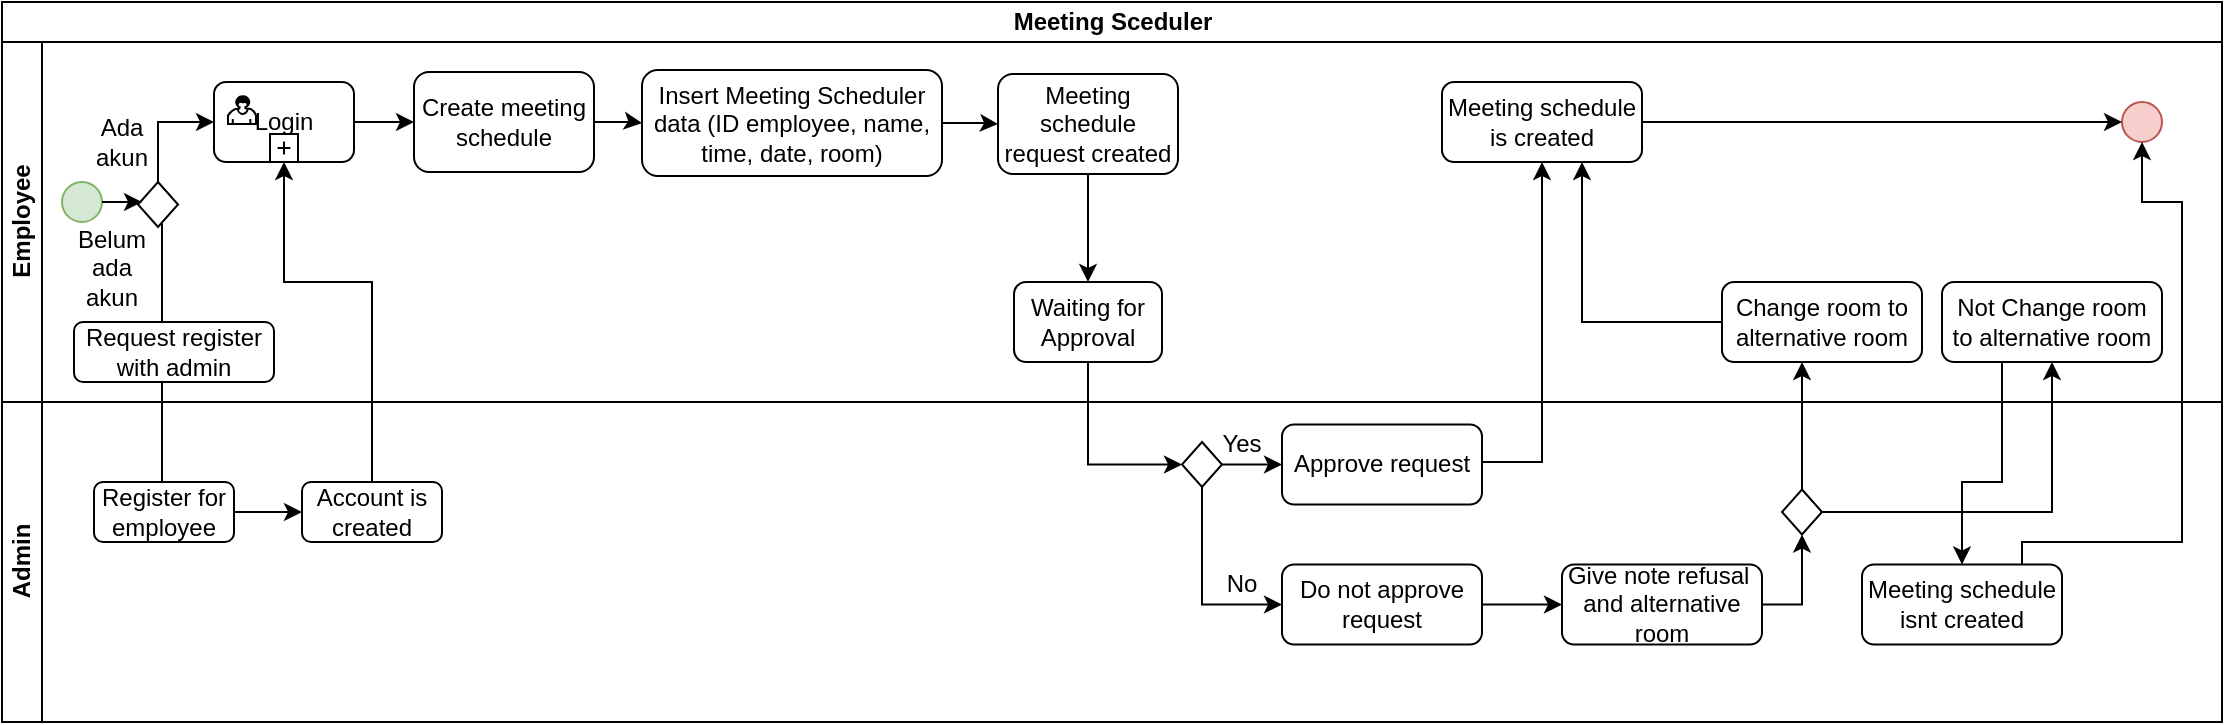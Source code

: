 <mxfile version="13.6.4" type="device" pages="3"><diagram id="W-rYszMQsOLlq9vLPqrt" name="BPMN"><mxGraphModel dx="868" dy="401" grid="1" gridSize="10" guides="1" tooltips="1" connect="1" arrows="1" fold="1" page="1" pageScale="1" pageWidth="827" pageHeight="1169" math="0" shadow="0"><root><mxCell id="0"/><mxCell id="1" parent="0"/><mxCell id="4mgmUJAiZPqi1ICuqQSf-1" value="Meeting Sceduler" style="swimlane;html=1;childLayout=stackLayout;resizeParent=1;resizeParentMax=0;horizontal=1;startSize=20;horizontalStack=0;" parent="1" vertex="1"><mxGeometry x="140" y="40" width="1110" height="360" as="geometry"/></mxCell><mxCell id="4mgmUJAiZPqi1ICuqQSf-2" value="Employee" style="swimlane;html=1;startSize=20;horizontal=0;" parent="4mgmUJAiZPqi1ICuqQSf-1" vertex="1"><mxGeometry y="20" width="1110" height="180" as="geometry"/></mxCell><mxCell id="4mgmUJAiZPqi1ICuqQSf-17" style="edgeStyle=orthogonalEdgeStyle;rounded=0;orthogonalLoop=1;jettySize=auto;html=1;entryX=0;entryY=0.5;entryDx=0;entryDy=0;" parent="4mgmUJAiZPqi1ICuqQSf-2" source="4mgmUJAiZPqi1ICuqQSf-5" target="4mgmUJAiZPqi1ICuqQSf-16" edge="1"><mxGeometry relative="1" as="geometry"/></mxCell><mxCell id="4mgmUJAiZPqi1ICuqQSf-22" style="edgeStyle=orthogonalEdgeStyle;rounded=0;orthogonalLoop=1;jettySize=auto;html=1;entryX=0;entryY=0.5;entryDx=0;entryDy=0;" parent="4mgmUJAiZPqi1ICuqQSf-2" source="4mgmUJAiZPqi1ICuqQSf-16" target="4mgmUJAiZPqi1ICuqQSf-18" edge="1"><mxGeometry relative="1" as="geometry"/></mxCell><mxCell id="kI_J3Pj33mL3JF9us70l-52" value="" style="ellipse;whiteSpace=wrap;html=1;aspect=fixed;fillColor=#f8cecc;strokeColor=#b85450;" parent="4mgmUJAiZPqi1ICuqQSf-2" vertex="1"><mxGeometry x="1060" y="30" width="20" height="20" as="geometry"/></mxCell><mxCell id="kI_J3Pj33mL3JF9us70l-48" value="Meeting schedule is created" style="whiteSpace=wrap;html=1;rounded=1;" parent="4mgmUJAiZPqi1ICuqQSf-2" vertex="1"><mxGeometry x="720" y="20" width="100" height="40" as="geometry"/></mxCell><mxCell id="4mgmUJAiZPqi1ICuqQSf-21" value="Meeting schedule request created" style="shape=ext;rounded=1;html=1;whiteSpace=wrap;" parent="4mgmUJAiZPqi1ICuqQSf-2" vertex="1"><mxGeometry x="498" y="16" width="90" height="50" as="geometry"/></mxCell><mxCell id="If-XY7ZNbl-o4_EFDDJk-3" style="edgeStyle=orthogonalEdgeStyle;rounded=0;orthogonalLoop=1;jettySize=auto;html=1;entryX=0;entryY=0.5;entryDx=0;entryDy=0;" parent="4mgmUJAiZPqi1ICuqQSf-2" source="4mgmUJAiZPqi1ICuqQSf-18" target="4mgmUJAiZPqi1ICuqQSf-21" edge="1"><mxGeometry relative="1" as="geometry"/></mxCell><mxCell id="4mgmUJAiZPqi1ICuqQSf-18" value="Insert Meeting Scheduler data (ID employee, name, time, date, room)" style="shape=ext;rounded=1;html=1;whiteSpace=wrap;" parent="4mgmUJAiZPqi1ICuqQSf-2" vertex="1"><mxGeometry x="320" y="14" width="150" height="53" as="geometry"/></mxCell><mxCell id="4mgmUJAiZPqi1ICuqQSf-16" value="Create meeting schedule" style="shape=ext;rounded=1;html=1;whiteSpace=wrap;" parent="4mgmUJAiZPqi1ICuqQSf-2" vertex="1"><mxGeometry x="206" y="15" width="90" height="50" as="geometry"/></mxCell><mxCell id="4mgmUJAiZPqi1ICuqQSf-5" value="Login" style="html=1;whiteSpace=wrap;rounded=1;dropTarget=0;" parent="4mgmUJAiZPqi1ICuqQSf-2" vertex="1"><mxGeometry x="106" y="20" width="70" height="40" as="geometry"/></mxCell><mxCell id="4mgmUJAiZPqi1ICuqQSf-6" value="" style="html=1;shape=mxgraph.bpmn.user_task;outlineConnect=0;" parent="4mgmUJAiZPqi1ICuqQSf-5" vertex="1"><mxGeometry width="14" height="14" relative="1" as="geometry"><mxPoint x="7" y="7" as="offset"/></mxGeometry></mxCell><mxCell id="4mgmUJAiZPqi1ICuqQSf-7" value="" style="html=1;shape=plus;outlineConnect=0;" parent="4mgmUJAiZPqi1ICuqQSf-5" vertex="1"><mxGeometry x="0.5" y="1" width="14" height="14" relative="1" as="geometry"><mxPoint x="-7" y="-14" as="offset"/></mxGeometry></mxCell><mxCell id="DpNH6mFF1kX1i6hCVyT1-7" value="Ada akun" style="text;html=1;strokeColor=none;fillColor=none;align=center;verticalAlign=middle;whiteSpace=wrap;rounded=0;" parent="4mgmUJAiZPqi1ICuqQSf-2" vertex="1"><mxGeometry x="40" y="40" width="40" height="20" as="geometry"/></mxCell><mxCell id="4mgmUJAiZPqi1ICuqQSf-8" value="" style="ellipse;whiteSpace=wrap;html=1;aspect=fixed;fillColor=#d5e8d4;strokeColor=#82b366;" parent="4mgmUJAiZPqi1ICuqQSf-2" vertex="1"><mxGeometry x="30" y="70" width="20" height="20" as="geometry"/></mxCell><mxCell id="DpNH6mFF1kX1i6hCVyT1-5" style="edgeStyle=orthogonalEdgeStyle;rounded=0;orthogonalLoop=1;jettySize=auto;html=1;entryX=0;entryY=0.5;entryDx=0;entryDy=0;startArrow=none;startFill=0;endArrow=classic;endFill=1;" parent="4mgmUJAiZPqi1ICuqQSf-2" source="DpNH6mFF1kX1i6hCVyT1-1" target="4mgmUJAiZPqi1ICuqQSf-5" edge="1"><mxGeometry relative="1" as="geometry"><Array as="points"><mxPoint x="78" y="40"/></Array></mxGeometry></mxCell><mxCell id="DpNH6mFF1kX1i6hCVyT1-6" style="edgeStyle=orthogonalEdgeStyle;rounded=0;orthogonalLoop=1;jettySize=auto;html=1;startArrow=none;startFill=0;endArrow=classic;endFill=1;" parent="4mgmUJAiZPqi1ICuqQSf-2" source="DpNH6mFF1kX1i6hCVyT1-1" edge="1"><mxGeometry relative="1" as="geometry"><Array as="points"><mxPoint x="80" y="160"/></Array><mxPoint x="80" y="230" as="targetPoint"/></mxGeometry></mxCell><mxCell id="DpNH6mFF1kX1i6hCVyT1-1" value="" style="rhombus;whiteSpace=wrap;html=1;" parent="4mgmUJAiZPqi1ICuqQSf-2" vertex="1"><mxGeometry x="68" y="70" width="20" height="22.5" as="geometry"/></mxCell><mxCell id="DpNH6mFF1kX1i6hCVyT1-9" value="Belum ada akun" style="text;html=1;strokeColor=none;fillColor=none;align=center;verticalAlign=middle;whiteSpace=wrap;rounded=0;" parent="4mgmUJAiZPqi1ICuqQSf-2" vertex="1"><mxGeometry x="40" y="105" width="30" height="15" as="geometry"/></mxCell><mxCell id="kI_J3Pj33mL3JF9us70l-38" style="edgeStyle=none;rounded=0;orthogonalLoop=1;jettySize=auto;html=1;startArrow=none;startFill=0;endArrow=classic;endFill=1;" parent="4mgmUJAiZPqi1ICuqQSf-2" source="4mgmUJAiZPqi1ICuqQSf-21" target="kI_J3Pj33mL3JF9us70l-37" edge="1"><mxGeometry relative="1" as="geometry"/></mxCell><mxCell id="ral3-ai0-keMVbkcVz2f-18" style="edgeStyle=orthogonalEdgeStyle;rounded=0;orthogonalLoop=1;jettySize=auto;html=1;" parent="4mgmUJAiZPqi1ICuqQSf-2" source="ral3-ai0-keMVbkcVz2f-17" edge="1"><mxGeometry relative="1" as="geometry"><mxPoint x="790" y="60" as="targetPoint"/><Array as="points"><mxPoint x="790" y="140"/></Array></mxGeometry></mxCell><mxCell id="ral3-ai0-keMVbkcVz2f-17" value="Change room to alternative room" style="whiteSpace=wrap;html=1;rounded=1;" parent="4mgmUJAiZPqi1ICuqQSf-2" vertex="1"><mxGeometry x="860" y="120" width="100" height="40" as="geometry"/></mxCell><mxCell id="kI_J3Pj33mL3JF9us70l-37" value="Waiting for Approval" style="shape=ext;rounded=1;html=1;whiteSpace=wrap;" parent="4mgmUJAiZPqi1ICuqQSf-2" vertex="1"><mxGeometry x="506" y="120" width="74" height="40" as="geometry"/></mxCell><mxCell id="ral3-ai0-keMVbkcVz2f-22" value="Not Change room to alternative room&lt;br&gt;" style="whiteSpace=wrap;html=1;rounded=1;" parent="4mgmUJAiZPqi1ICuqQSf-2" vertex="1"><mxGeometry x="970" y="120" width="110" height="40" as="geometry"/></mxCell><mxCell id="kI_J3Pj33mL3JF9us70l-55" value="Request register with admin" style="shape=ext;rounded=1;html=1;whiteSpace=wrap;" parent="4mgmUJAiZPqi1ICuqQSf-2" vertex="1"><mxGeometry x="36" y="140" width="100" height="30" as="geometry"/></mxCell><mxCell id="kI_J3Pj33mL3JF9us70l-53" style="edgeStyle=orthogonalEdgeStyle;rounded=0;orthogonalLoop=1;jettySize=auto;html=1;entryX=0;entryY=0.5;entryDx=0;entryDy=0;startArrow=none;startFill=0;endArrow=classic;endFill=1;" parent="4mgmUJAiZPqi1ICuqQSf-2" source="kI_J3Pj33mL3JF9us70l-48" target="kI_J3Pj33mL3JF9us70l-52" edge="1"><mxGeometry relative="1" as="geometry"/></mxCell><mxCell id="kI_J3Pj33mL3JF9us70l-2" value="Admin" style="swimlane;html=1;startSize=20;horizontal=0;" parent="4mgmUJAiZPqi1ICuqQSf-1" vertex="1"><mxGeometry y="200" width="1110" height="160" as="geometry"/></mxCell><mxCell id="kI_J3Pj33mL3JF9us70l-4" style="edgeStyle=orthogonalEdgeStyle;rounded=0;orthogonalLoop=1;jettySize=auto;html=1;entryX=0;entryY=0.5;entryDx=0;entryDy=0;" parent="kI_J3Pj33mL3JF9us70l-2" edge="1"><mxGeometry relative="1" as="geometry"><mxPoint x="325" y="39" as="targetPoint"/></mxGeometry></mxCell><mxCell id="kI_J3Pj33mL3JF9us70l-6" style="edgeStyle=orthogonalEdgeStyle;rounded=0;orthogonalLoop=1;jettySize=auto;html=1;entryX=0;entryY=0.5;entryDx=0;entryDy=0;" parent="kI_J3Pj33mL3JF9us70l-2" edge="1"><mxGeometry relative="1" as="geometry"><mxPoint x="440" y="38" as="targetPoint"/></mxGeometry></mxCell><mxCell id="sudS-PyzL71LP7rDXvV8-1" value="Yes" style="text;html=1;strokeColor=none;fillColor=none;align=center;verticalAlign=middle;whiteSpace=wrap;rounded=0;" parent="kI_J3Pj33mL3JF9us70l-2" vertex="1"><mxGeometry x="600" y="11.25" width="40" height="20" as="geometry"/></mxCell><mxCell id="kI_J3Pj33mL3JF9us70l-40" value="" style="rhombus;whiteSpace=wrap;html=1;" parent="kI_J3Pj33mL3JF9us70l-2" vertex="1"><mxGeometry x="590" y="20" width="20" height="22.5" as="geometry"/></mxCell><mxCell id="kI_J3Pj33mL3JF9us70l-45" style="edgeStyle=none;rounded=0;orthogonalLoop=1;jettySize=auto;html=1;entryX=0;entryY=0.5;entryDx=0;entryDy=0;startArrow=none;startFill=0;endArrow=classic;endFill=1;" parent="kI_J3Pj33mL3JF9us70l-2" source="kI_J3Pj33mL3JF9us70l-40" target="kI_J3Pj33mL3JF9us70l-39" edge="1"><mxGeometry relative="1" as="geometry"/></mxCell><mxCell id="kI_J3Pj33mL3JF9us70l-47" style="edgeStyle=orthogonalEdgeStyle;rounded=0;orthogonalLoop=1;jettySize=auto;html=1;entryX=0;entryY=0.5;entryDx=0;entryDy=0;startArrow=none;startFill=0;endArrow=classic;endFill=1;" parent="kI_J3Pj33mL3JF9us70l-2" source="kI_J3Pj33mL3JF9us70l-40" target="kI_J3Pj33mL3JF9us70l-46" edge="1"><mxGeometry relative="1" as="geometry"><Array as="points"><mxPoint x="600" y="101"/></Array></mxGeometry></mxCell><mxCell id="kI_J3Pj33mL3JF9us70l-39" value="Approve request" style="shape=ext;rounded=1;html=1;whiteSpace=wrap;" parent="kI_J3Pj33mL3JF9us70l-2" vertex="1"><mxGeometry x="640" y="11.25" width="100" height="40" as="geometry"/></mxCell><mxCell id="kI_J3Pj33mL3JF9us70l-57" value="Register for employee" style="shape=ext;rounded=1;html=1;whiteSpace=wrap;" parent="kI_J3Pj33mL3JF9us70l-2" vertex="1"><mxGeometry x="46" y="40" width="70" height="30" as="geometry"/></mxCell><mxCell id="kI_J3Pj33mL3JF9us70l-59" value="Account is created" style="shape=ext;rounded=1;html=1;whiteSpace=wrap;" parent="kI_J3Pj33mL3JF9us70l-2" vertex="1"><mxGeometry x="150" y="40" width="70" height="30" as="geometry"/></mxCell><mxCell id="ral3-ai0-keMVbkcVz2f-19" value="" style="rhombus;whiteSpace=wrap;html=1;" parent="kI_J3Pj33mL3JF9us70l-2" vertex="1"><mxGeometry x="890" y="43.75" width="20" height="22.5" as="geometry"/></mxCell><mxCell id="sudS-PyzL71LP7rDXvV8-2" value="No" style="text;html=1;strokeColor=none;fillColor=none;align=center;verticalAlign=middle;whiteSpace=wrap;rounded=0;" parent="kI_J3Pj33mL3JF9us70l-2" vertex="1"><mxGeometry x="600" y="81.25" width="40" height="20" as="geometry"/></mxCell><mxCell id="kI_J3Pj33mL3JF9us70l-50" value="Meeting schedule isnt created" style="whiteSpace=wrap;html=1;rounded=1;" parent="kI_J3Pj33mL3JF9us70l-2" vertex="1"><mxGeometry x="930" y="81.25" width="100" height="40" as="geometry"/></mxCell><mxCell id="ral3-ai0-keMVbkcVz2f-9" value="Give note refusal&amp;nbsp; and alternative room" style="whiteSpace=wrap;html=1;rounded=1;" parent="kI_J3Pj33mL3JF9us70l-2" vertex="1"><mxGeometry x="780" y="81.25" width="100" height="40" as="geometry"/></mxCell><mxCell id="-h_qc6DFuVG5qMo8sKa1-2" style="edgeStyle=orthogonalEdgeStyle;rounded=0;orthogonalLoop=1;jettySize=auto;html=1;entryX=0;entryY=0.5;entryDx=0;entryDy=0;" edge="1" parent="kI_J3Pj33mL3JF9us70l-2" source="kI_J3Pj33mL3JF9us70l-46" target="ral3-ai0-keMVbkcVz2f-9"><mxGeometry relative="1" as="geometry"/></mxCell><mxCell id="kI_J3Pj33mL3JF9us70l-46" value="Do not approve request" style="shape=ext;rounded=1;html=1;whiteSpace=wrap;" parent="kI_J3Pj33mL3JF9us70l-2" vertex="1"><mxGeometry x="640" y="81.25" width="100" height="40" as="geometry"/></mxCell><mxCell id="kI_J3Pj33mL3JF9us70l-60" value="" style="edgeStyle=orthogonalEdgeStyle;rounded=0;orthogonalLoop=1;jettySize=auto;html=1;startArrow=none;startFill=0;endArrow=classic;endFill=1;" parent="kI_J3Pj33mL3JF9us70l-2" source="kI_J3Pj33mL3JF9us70l-57" target="kI_J3Pj33mL3JF9us70l-59" edge="1"><mxGeometry relative="1" as="geometry"/></mxCell><mxCell id="ral3-ai0-keMVbkcVz2f-20" style="edgeStyle=orthogonalEdgeStyle;rounded=0;orthogonalLoop=1;jettySize=auto;html=1;" parent="kI_J3Pj33mL3JF9us70l-2" source="ral3-ai0-keMVbkcVz2f-9" target="ral3-ai0-keMVbkcVz2f-19" edge="1"><mxGeometry relative="1" as="geometry"><mxPoint x="1070" y="-50" as="targetPoint"/><mxPoint x="1070" y="90" as="sourcePoint"/></mxGeometry></mxCell><mxCell id="kI_J3Pj33mL3JF9us70l-56" style="edgeStyle=orthogonalEdgeStyle;rounded=0;orthogonalLoop=1;jettySize=auto;html=1;entryX=0;entryY=0.5;entryDx=0;entryDy=0;startArrow=none;startFill=0;endArrow=classic;endFill=1;exitX=0.5;exitY=1;exitDx=0;exitDy=0;" parent="4mgmUJAiZPqi1ICuqQSf-1" source="kI_J3Pj33mL3JF9us70l-37" target="kI_J3Pj33mL3JF9us70l-40" edge="1"><mxGeometry relative="1" as="geometry"/></mxCell><mxCell id="kI_J3Pj33mL3JF9us70l-61" style="edgeStyle=orthogonalEdgeStyle;rounded=0;orthogonalLoop=1;jettySize=auto;html=1;startArrow=none;startFill=0;endArrow=classic;endFill=1;" parent="4mgmUJAiZPqi1ICuqQSf-1" source="kI_J3Pj33mL3JF9us70l-59" target="4mgmUJAiZPqi1ICuqQSf-5" edge="1"><mxGeometry relative="1" as="geometry"><Array as="points"><mxPoint x="185" y="140"/><mxPoint x="141" y="140"/></Array></mxGeometry></mxCell><mxCell id="kI_J3Pj33mL3JF9us70l-49" value="" style="edgeStyle=orthogonalEdgeStyle;rounded=0;orthogonalLoop=1;jettySize=auto;html=1;startArrow=none;startFill=0;endArrow=classic;endFill=1;" parent="4mgmUJAiZPqi1ICuqQSf-1" source="kI_J3Pj33mL3JF9us70l-39" target="kI_J3Pj33mL3JF9us70l-48" edge="1"><mxGeometry relative="1" as="geometry"><Array as="points"><mxPoint x="770" y="230"/></Array></mxGeometry></mxCell><mxCell id="ral3-ai0-keMVbkcVz2f-25" style="edgeStyle=orthogonalEdgeStyle;rounded=0;orthogonalLoop=1;jettySize=auto;html=1;entryX=0.5;entryY=0;entryDx=0;entryDy=0;" parent="4mgmUJAiZPqi1ICuqQSf-1" source="ral3-ai0-keMVbkcVz2f-22" target="kI_J3Pj33mL3JF9us70l-50" edge="1"><mxGeometry relative="1" as="geometry"><Array as="points"><mxPoint x="1000" y="240"/><mxPoint x="980" y="240"/></Array></mxGeometry></mxCell><mxCell id="ral3-ai0-keMVbkcVz2f-26" style="edgeStyle=orthogonalEdgeStyle;rounded=0;orthogonalLoop=1;jettySize=auto;html=1;entryX=0.5;entryY=1;entryDx=0;entryDy=0;" parent="4mgmUJAiZPqi1ICuqQSf-1" source="kI_J3Pj33mL3JF9us70l-50" target="kI_J3Pj33mL3JF9us70l-52" edge="1"><mxGeometry relative="1" as="geometry"><Array as="points"><mxPoint x="1010" y="270"/><mxPoint x="1090" y="270"/><mxPoint x="1090" y="100"/><mxPoint x="1070" y="100"/></Array></mxGeometry></mxCell><mxCell id="ral3-ai0-keMVbkcVz2f-23" style="edgeStyle=orthogonalEdgeStyle;rounded=0;orthogonalLoop=1;jettySize=auto;html=1;entryX=0.5;entryY=1;entryDx=0;entryDy=0;" parent="4mgmUJAiZPqi1ICuqQSf-1" source="ral3-ai0-keMVbkcVz2f-19" target="ral3-ai0-keMVbkcVz2f-22" edge="1"><mxGeometry relative="1" as="geometry"/></mxCell><mxCell id="-h_qc6DFuVG5qMo8sKa1-1" style="edgeStyle=orthogonalEdgeStyle;rounded=0;orthogonalLoop=1;jettySize=auto;html=1;entryX=0.4;entryY=1;entryDx=0;entryDy=0;entryPerimeter=0;" edge="1" parent="4mgmUJAiZPqi1ICuqQSf-1" source="ral3-ai0-keMVbkcVz2f-19" target="ral3-ai0-keMVbkcVz2f-17"><mxGeometry relative="1" as="geometry"><Array as="points"><mxPoint x="900" y="180"/></Array></mxGeometry></mxCell><mxCell id="DpNH6mFF1kX1i6hCVyT1-4" style="edgeStyle=orthogonalEdgeStyle;rounded=0;orthogonalLoop=1;jettySize=auto;html=1;startArrow=none;startFill=0;endArrow=classic;endFill=1;" parent="1" source="4mgmUJAiZPqi1ICuqQSf-8" edge="1"><mxGeometry relative="1" as="geometry"><mxPoint x="210" y="140" as="targetPoint"/></mxGeometry></mxCell></root></mxGraphModel></diagram><diagram id="7n_5gMQpSaCmPcNCkNBj" name="UseCase"><mxGraphModel dx="868" dy="401" grid="1" gridSize="10" guides="1" tooltips="1" connect="1" arrows="1" fold="1" page="1" pageScale="1" pageWidth="827" pageHeight="1169" math="0" shadow="0"><root><mxCell id="mDPjxm6yX1a2m-BEZwAR-0"/><mxCell id="mDPjxm6yX1a2m-BEZwAR-1" parent="mDPjxm6yX1a2m-BEZwAR-0"/><mxCell id="mDPjxm6yX1a2m-BEZwAR-3" value="" style="rounded=0;whiteSpace=wrap;html=1;" parent="mDPjxm6yX1a2m-BEZwAR-1" vertex="1"><mxGeometry x="200" y="74" width="270" height="450" as="geometry"/></mxCell><mxCell id="EgAz6W7qqH54xklLObKy-2" style="edgeStyle=none;rounded=0;orthogonalLoop=1;jettySize=auto;html=1;fillColor=#d5e8d4;strokeColor=#82b366;" parent="mDPjxm6yX1a2m-BEZwAR-1" source="mDPjxm6yX1a2m-BEZwAR-4" target="mDPjxm6yX1a2m-BEZwAR-6" edge="1"><mxGeometry relative="1" as="geometry"/></mxCell><mxCell id="EgAz6W7qqH54xklLObKy-3" style="edgeStyle=none;rounded=0;orthogonalLoop=1;jettySize=auto;html=1;entryX=0;entryY=0.5;entryDx=0;entryDy=0;fillColor=#d5e8d4;strokeColor=#82b366;" parent="mDPjxm6yX1a2m-BEZwAR-1" source="mDPjxm6yX1a2m-BEZwAR-4" target="mDPjxm6yX1a2m-BEZwAR-7" edge="1"><mxGeometry relative="1" as="geometry"/></mxCell><mxCell id="mDPjxm6yX1a2m-BEZwAR-4" value="Employee" style="shape=umlActor;verticalLabelPosition=bottom;verticalAlign=top;html=1;outlineConnect=0;fillColor=#d5e8d4;strokeColor=#82b366;" parent="mDPjxm6yX1a2m-BEZwAR-1" vertex="1"><mxGeometry x="110" y="130" width="30" height="60" as="geometry"/></mxCell><mxCell id="mDPjxm6yX1a2m-BEZwAR-5" value="Register" style="ellipse;whiteSpace=wrap;html=1;" parent="mDPjxm6yX1a2m-BEZwAR-1" vertex="1"><mxGeometry x="300" y="100" width="90" height="40" as="geometry"/></mxCell><mxCell id="mDPjxm6yX1a2m-BEZwAR-6" value="Login" style="ellipse;whiteSpace=wrap;html=1;" parent="mDPjxm6yX1a2m-BEZwAR-1" vertex="1"><mxGeometry x="300" y="150" width="90" height="40" as="geometry"/></mxCell><mxCell id="mDPjxm6yX1a2m-BEZwAR-7" value="Create meeting schedule request" style="ellipse;whiteSpace=wrap;html=1;" parent="mDPjxm6yX1a2m-BEZwAR-1" vertex="1"><mxGeometry x="297" y="200" width="96" height="40" as="geometry"/></mxCell><mxCell id="EgAz6W7qqH54xklLObKy-5" style="edgeStyle=none;rounded=0;orthogonalLoop=1;jettySize=auto;html=1;fillColor=#e1d5e7;strokeColor=#9673a6;" parent="mDPjxm6yX1a2m-BEZwAR-1" source="qarQo3tT3QIUEdOi6sGY-4" target="mDPjxm6yX1a2m-BEZwAR-6" edge="1"><mxGeometry relative="1" as="geometry"><mxPoint x="450" y="160" as="targetPoint"/></mxGeometry></mxCell><mxCell id="2aLamQ1MBOjKpW8iqd-r-2" style="rounded=0;orthogonalLoop=1;jettySize=auto;html=1;entryX=1;entryY=0.5;entryDx=0;entryDy=0;startArrow=none;startFill=0;endArrow=classic;endFill=1;fillColor=#e1d5e7;strokeColor=#9673a6;" parent="mDPjxm6yX1a2m-BEZwAR-1" source="qarQo3tT3QIUEdOi6sGY-4" target="mDPjxm6yX1a2m-BEZwAR-7" edge="1"><mxGeometry relative="1" as="geometry"/></mxCell><mxCell id="aEARcZ7XZNYXBYRg_if4-2" style="rounded=0;orthogonalLoop=1;jettySize=auto;html=1;entryX=1;entryY=0.5;entryDx=0;entryDy=0;startArrow=none;startFill=0;endArrow=classic;endFill=1;fillColor=#e1d5e7;strokeColor=#9673a6;" parent="mDPjxm6yX1a2m-BEZwAR-1" source="qarQo3tT3QIUEdOi6sGY-4" target="mDPjxm6yX1a2m-BEZwAR-5" edge="1"><mxGeometry relative="1" as="geometry"/></mxCell><mxCell id="aEARcZ7XZNYXBYRg_if4-3" style="edgeStyle=none;rounded=0;orthogonalLoop=1;jettySize=auto;html=1;entryX=1;entryY=0.5;entryDx=0;entryDy=0;startArrow=none;startFill=0;endArrow=classic;endFill=1;fillColor=#e1d5e7;strokeColor=#9673a6;" parent="mDPjxm6yX1a2m-BEZwAR-1" source="qarQo3tT3QIUEdOi6sGY-4" target="aEARcZ7XZNYXBYRg_if4-1" edge="1"><mxGeometry relative="1" as="geometry"/></mxCell><mxCell id="qarQo3tT3QIUEdOi6sGY-4" value="Admin" style="shape=umlActor;verticalLabelPosition=bottom;verticalAlign=top;html=1;outlineConnect=0;fillColor=#e1d5e7;strokeColor=#9673a6;" parent="mDPjxm6yX1a2m-BEZwAR-1" vertex="1"><mxGeometry x="520" y="110" width="30" height="60" as="geometry"/></mxCell><mxCell id="aEARcZ7XZNYXBYRg_if4-1" value="Approve request" style="ellipse;whiteSpace=wrap;html=1;" parent="mDPjxm6yX1a2m-BEZwAR-1" vertex="1"><mxGeometry x="303" y="250" width="90" height="40" as="geometry"/></mxCell><mxCell id="Csf-sFh3JG85X8nOx0dC-0" value="Decline request" style="ellipse;whiteSpace=wrap;html=1;" vertex="1" parent="mDPjxm6yX1a2m-BEZwAR-1"><mxGeometry x="303" y="300" width="90" height="40" as="geometry"/></mxCell><mxCell id="Csf-sFh3JG85X8nOx0dC-1" style="edgeStyle=none;rounded=0;orthogonalLoop=1;jettySize=auto;html=1;entryX=1;entryY=0.5;entryDx=0;entryDy=0;startArrow=none;startFill=0;endArrow=classic;endFill=1;fillColor=#e1d5e7;strokeColor=#9673a6;" edge="1" parent="mDPjxm6yX1a2m-BEZwAR-1" target="Csf-sFh3JG85X8nOx0dC-0"><mxGeometry relative="1" as="geometry"><mxPoint x="530" y="169.318" as="sourcePoint"/><mxPoint x="413" y="320" as="targetPoint"/></mxGeometry></mxCell><mxCell id="Csf-sFh3JG85X8nOx0dC-2" value="Update Room" style="ellipse;whiteSpace=wrap;html=1;" vertex="1" parent="mDPjxm6yX1a2m-BEZwAR-1"><mxGeometry x="303" y="360" width="90" height="40" as="geometry"/></mxCell><mxCell id="Csf-sFh3JG85X8nOx0dC-3" style="edgeStyle=none;rounded=0;orthogonalLoop=1;jettySize=auto;html=1;entryX=0;entryY=0.5;entryDx=0;entryDy=0;fillColor=#d5e8d4;strokeColor=#82b366;" edge="1" parent="mDPjxm6yX1a2m-BEZwAR-1" target="Csf-sFh3JG85X8nOx0dC-2"><mxGeometry relative="1" as="geometry"><mxPoint x="150" y="175.233" as="sourcePoint"/><mxPoint x="307" y="230" as="targetPoint"/></mxGeometry></mxCell></root></mxGraphModel></diagram><diagram id="UNKRB__4X3ouVNnRyLO9" name="ERD"><mxGraphModel dx="868" dy="450" grid="1" gridSize="10" guides="1" tooltips="1" connect="1" arrows="1" fold="1" page="1" pageScale="1" pageWidth="827" pageHeight="1169" math="0" shadow="0"><root><mxCell id="N90kfu5a9QWl6-hAFLK_-0"/><mxCell id="N90kfu5a9QWl6-hAFLK_-1" parent="N90kfu5a9QWl6-hAFLK_-0"/><mxCell id="N90kfu5a9QWl6-hAFLK_-2" value="Employee" style="shape=table;startSize=30;container=1;collapsible=1;childLayout=tableLayout;fixedRows=1;rowLines=0;fontStyle=1;align=center;resizeLast=1;" parent="N90kfu5a9QWl6-hAFLK_-1" vertex="1"><mxGeometry x="50" y="120" width="180" height="210" as="geometry"/></mxCell><mxCell id="N90kfu5a9QWl6-hAFLK_-3" value="" style="shape=partialRectangle;collapsible=0;dropTarget=0;pointerEvents=0;fillColor=none;top=0;left=0;bottom=1;right=0;points=[[0,0.5],[1,0.5]];portConstraint=eastwest;" parent="N90kfu5a9QWl6-hAFLK_-2" vertex="1"><mxGeometry y="30" width="180" height="30" as="geometry"/></mxCell><mxCell id="N90kfu5a9QWl6-hAFLK_-4" value="PK" style="shape=partialRectangle;connectable=0;fillColor=none;top=0;left=0;bottom=0;right=0;fontStyle=1;overflow=hidden;" parent="N90kfu5a9QWl6-hAFLK_-3" vertex="1"><mxGeometry width="30" height="30" as="geometry"/></mxCell><mxCell id="N90kfu5a9QWl6-hAFLK_-5" value="id VARCHAR (30)" style="shape=partialRectangle;connectable=0;fillColor=none;top=0;left=0;bottom=0;right=0;align=left;spacingLeft=6;fontStyle=5;overflow=hidden;" parent="N90kfu5a9QWl6-hAFLK_-3" vertex="1"><mxGeometry x="30" width="150" height="30" as="geometry"/></mxCell><mxCell id="N90kfu5a9QWl6-hAFLK_-6" value="" style="shape=partialRectangle;collapsible=0;dropTarget=0;pointerEvents=0;fillColor=none;top=0;left=0;bottom=0;right=0;points=[[0,0.5],[1,0.5]];portConstraint=eastwest;" parent="N90kfu5a9QWl6-hAFLK_-2" vertex="1"><mxGeometry y="60" width="180" height="30" as="geometry"/></mxCell><mxCell id="N90kfu5a9QWl6-hAFLK_-7" value="" style="shape=partialRectangle;connectable=0;fillColor=none;top=0;left=0;bottom=0;right=0;editable=1;overflow=hidden;" parent="N90kfu5a9QWl6-hAFLK_-6" vertex="1"><mxGeometry width="30" height="30" as="geometry"/></mxCell><mxCell id="N90kfu5a9QWl6-hAFLK_-8" value="name VARCHAR (50)" style="shape=partialRectangle;connectable=0;fillColor=none;top=0;left=0;bottom=0;right=0;align=left;spacingLeft=6;overflow=hidden;" parent="N90kfu5a9QWl6-hAFLK_-6" vertex="1"><mxGeometry x="30" width="150" height="30" as="geometry"/></mxCell><mxCell id="N90kfu5a9QWl6-hAFLK_-12" value="" style="shape=partialRectangle;collapsible=0;dropTarget=0;pointerEvents=0;fillColor=none;top=0;left=0;bottom=0;right=0;points=[[0,0.5],[1,0.5]];portConstraint=eastwest;" parent="N90kfu5a9QWl6-hAFLK_-2" vertex="1"><mxGeometry y="90" width="180" height="30" as="geometry"/></mxCell><mxCell id="N90kfu5a9QWl6-hAFLK_-13" value="" style="shape=partialRectangle;connectable=0;fillColor=none;top=0;left=0;bottom=0;right=0;editable=1;overflow=hidden;" parent="N90kfu5a9QWl6-hAFLK_-12" vertex="1"><mxGeometry width="30" height="30" as="geometry"/></mxCell><mxCell id="N90kfu5a9QWl6-hAFLK_-14" value="password VARCHAR (50)" style="shape=partialRectangle;connectable=0;fillColor=none;top=0;left=0;bottom=0;right=0;align=left;spacingLeft=6;overflow=hidden;" parent="N90kfu5a9QWl6-hAFLK_-12" vertex="1"><mxGeometry x="30" width="150" height="30" as="geometry"/></mxCell><mxCell id="BolpceuCwGZAsNpTJZQU-25" style="edgeStyle=orthogonalEdgeStyle;rounded=0;orthogonalLoop=1;jettySize=auto;html=1;endArrow=ERmandOne;endFill=0;startArrow=ERmandOne;startFill=0;" parent="N90kfu5a9QWl6-hAFLK_-1" edge="1"><mxGeometry relative="1" as="geometry"><Array as="points"><mxPoint x="490" y="357"/></Array><mxPoint x="490" y="357" as="sourcePoint"/><mxPoint x="570" y="357" as="targetPoint"/></mxGeometry></mxCell><mxCell id="BolpceuCwGZAsNpTJZQU-0" value="Team" style="shape=table;startSize=30;container=1;collapsible=1;childLayout=tableLayout;fixedRows=1;rowLines=0;fontStyle=1;align=center;resizeLast=1;" parent="N90kfu5a9QWl6-hAFLK_-1" vertex="1"><mxGeometry x="570" y="120" width="180" height="120" as="geometry"/></mxCell><mxCell id="BolpceuCwGZAsNpTJZQU-1" value="" style="shape=partialRectangle;collapsible=0;dropTarget=0;pointerEvents=0;fillColor=none;top=0;left=0;bottom=1;right=0;points=[[0,0.5],[1,0.5]];portConstraint=eastwest;" parent="BolpceuCwGZAsNpTJZQU-0" vertex="1"><mxGeometry y="30" width="180" height="30" as="geometry"/></mxCell><mxCell id="BolpceuCwGZAsNpTJZQU-2" value="PK" style="shape=partialRectangle;connectable=0;fillColor=none;top=0;left=0;bottom=0;right=0;fontStyle=1;overflow=hidden;" parent="BolpceuCwGZAsNpTJZQU-1" vertex="1"><mxGeometry width="30" height="30" as="geometry"/></mxCell><mxCell id="BolpceuCwGZAsNpTJZQU-3" value="id  VARCHAR (50)" style="shape=partialRectangle;connectable=0;fillColor=none;top=0;left=0;bottom=0;right=0;align=left;spacingLeft=6;fontStyle=5;overflow=hidden;" parent="BolpceuCwGZAsNpTJZQU-1" vertex="1"><mxGeometry x="30" width="150" height="30" as="geometry"/></mxCell><mxCell id="BolpceuCwGZAsNpTJZQU-4" value="" style="shape=partialRectangle;collapsible=0;dropTarget=0;pointerEvents=0;fillColor=none;top=0;left=0;bottom=0;right=0;points=[[0,0.5],[1,0.5]];portConstraint=eastwest;" parent="BolpceuCwGZAsNpTJZQU-0" vertex="1"><mxGeometry y="60" width="180" height="30" as="geometry"/></mxCell><mxCell id="BolpceuCwGZAsNpTJZQU-5" value="" style="shape=partialRectangle;connectable=0;fillColor=none;top=0;left=0;bottom=0;right=0;editable=1;overflow=hidden;" parent="BolpceuCwGZAsNpTJZQU-4" vertex="1"><mxGeometry width="30" height="30" as="geometry"/></mxCell><mxCell id="BolpceuCwGZAsNpTJZQU-6" value="name  VARCHAR (50)" style="shape=partialRectangle;connectable=0;fillColor=none;top=0;left=0;bottom=0;right=0;align=left;spacingLeft=6;overflow=hidden;" parent="BolpceuCwGZAsNpTJZQU-4" vertex="1"><mxGeometry x="30" width="150" height="30" as="geometry"/></mxCell><mxCell id="BolpceuCwGZAsNpTJZQU-7" value="" style="shape=partialRectangle;collapsible=0;dropTarget=0;pointerEvents=0;fillColor=none;top=0;left=0;bottom=0;right=0;points=[[0,0.5],[1,0.5]];portConstraint=eastwest;" parent="BolpceuCwGZAsNpTJZQU-0" vertex="1"><mxGeometry y="90" width="180" height="30" as="geometry"/></mxCell><mxCell id="BolpceuCwGZAsNpTJZQU-8" value="" style="shape=partialRectangle;connectable=0;fillColor=none;top=0;left=0;bottom=0;right=0;editable=1;overflow=hidden;" parent="BolpceuCwGZAsNpTJZQU-7" vertex="1"><mxGeometry width="30" height="30" as="geometry"/></mxCell><mxCell id="BolpceuCwGZAsNpTJZQU-9" value="" style="shape=partialRectangle;connectable=0;fillColor=none;top=0;left=0;bottom=0;right=0;align=left;spacingLeft=6;overflow=hidden;" parent="BolpceuCwGZAsNpTJZQU-7" vertex="1"><mxGeometry x="30" width="150" height="30" as="geometry"/></mxCell><mxCell id="BolpceuCwGZAsNpTJZQU-13" value="Room" style="shape=table;startSize=30;container=1;collapsible=1;childLayout=tableLayout;fixedRows=1;rowLines=0;fontStyle=1;align=center;resizeLast=1;" parent="N90kfu5a9QWl6-hAFLK_-1" vertex="1"><mxGeometry x="570" y="312" width="180" height="120" as="geometry"/></mxCell><mxCell id="BolpceuCwGZAsNpTJZQU-14" value="" style="shape=partialRectangle;collapsible=0;dropTarget=0;pointerEvents=0;fillColor=none;top=0;left=0;bottom=1;right=0;points=[[0,0.5],[1,0.5]];portConstraint=eastwest;" parent="BolpceuCwGZAsNpTJZQU-13" vertex="1"><mxGeometry y="30" width="180" height="30" as="geometry"/></mxCell><mxCell id="BolpceuCwGZAsNpTJZQU-15" value="PK" style="shape=partialRectangle;connectable=0;fillColor=none;top=0;left=0;bottom=0;right=0;fontStyle=1;overflow=hidden;" parent="BolpceuCwGZAsNpTJZQU-14" vertex="1"><mxGeometry width="30" height="30" as="geometry"/></mxCell><mxCell id="BolpceuCwGZAsNpTJZQU-16" value="id  VARCHAR (50)" style="shape=partialRectangle;connectable=0;fillColor=none;top=0;left=0;bottom=0;right=0;align=left;spacingLeft=6;fontStyle=5;overflow=hidden;" parent="BolpceuCwGZAsNpTJZQU-14" vertex="1"><mxGeometry x="30" width="150" height="30" as="geometry"/></mxCell><mxCell id="BolpceuCwGZAsNpTJZQU-17" value="" style="shape=partialRectangle;collapsible=0;dropTarget=0;pointerEvents=0;fillColor=none;top=0;left=0;bottom=0;right=0;points=[[0,0.5],[1,0.5]];portConstraint=eastwest;" parent="BolpceuCwGZAsNpTJZQU-13" vertex="1"><mxGeometry y="60" width="180" height="30" as="geometry"/></mxCell><mxCell id="BolpceuCwGZAsNpTJZQU-18" value="" style="shape=partialRectangle;connectable=0;fillColor=none;top=0;left=0;bottom=0;right=0;editable=1;overflow=hidden;" parent="BolpceuCwGZAsNpTJZQU-17" vertex="1"><mxGeometry width="30" height="30" as="geometry"/></mxCell><mxCell id="BolpceuCwGZAsNpTJZQU-19" value="name  VARCHAR (50)" style="shape=partialRectangle;connectable=0;fillColor=none;top=0;left=0;bottom=0;right=0;align=left;spacingLeft=6;overflow=hidden;" parent="BolpceuCwGZAsNpTJZQU-17" vertex="1"><mxGeometry x="30" width="150" height="30" as="geometry"/></mxCell><mxCell id="BolpceuCwGZAsNpTJZQU-20" value="" style="shape=partialRectangle;collapsible=0;dropTarget=0;pointerEvents=0;fillColor=none;top=0;left=0;bottom=0;right=0;points=[[0,0.5],[1,0.5]];portConstraint=eastwest;" parent="BolpceuCwGZAsNpTJZQU-13" vertex="1"><mxGeometry y="90" width="180" height="30" as="geometry"/></mxCell><mxCell id="BolpceuCwGZAsNpTJZQU-21" value="" style="shape=partialRectangle;connectable=0;fillColor=none;top=0;left=0;bottom=0;right=0;editable=1;overflow=hidden;" parent="BolpceuCwGZAsNpTJZQU-20" vertex="1"><mxGeometry width="30" height="30" as="geometry"/></mxCell><mxCell id="BolpceuCwGZAsNpTJZQU-22" value="" style="shape=partialRectangle;connectable=0;fillColor=none;top=0;left=0;bottom=0;right=0;align=left;spacingLeft=6;overflow=hidden;" parent="BolpceuCwGZAsNpTJZQU-20" vertex="1"><mxGeometry x="30" width="150" height="30" as="geometry"/></mxCell><mxCell id="BolpceuCwGZAsNpTJZQU-23" style="edgeStyle=orthogonalEdgeStyle;rounded=0;orthogonalLoop=1;jettySize=auto;html=1;entryX=0;entryY=0.5;entryDx=0;entryDy=0;endArrow=ERoneToMany;endFill=0;startArrow=ERmandOne;startFill=0;" parent="N90kfu5a9QWl6-hAFLK_-1" source="N90kfu5a9QWl6-hAFLK_-3" target="N90kfu5a9QWl6-hAFLK_-19" edge="1"><mxGeometry relative="1" as="geometry"/></mxCell><mxCell id="N90kfu5a9QWl6-hAFLK_-15" value="Booking" style="shape=table;startSize=30;container=1;collapsible=1;childLayout=tableLayout;fixedRows=1;rowLines=0;fontStyle=1;align=center;resizeLast=1;" parent="N90kfu5a9QWl6-hAFLK_-1" vertex="1"><mxGeometry x="280" y="120" width="210" height="360" as="geometry"/></mxCell><mxCell id="N90kfu5a9QWl6-hAFLK_-16" value="" style="shape=partialRectangle;collapsible=0;dropTarget=0;pointerEvents=0;fillColor=none;top=0;left=0;bottom=1;right=0;points=[[0,0.5],[1,0.5]];portConstraint=eastwest;" parent="N90kfu5a9QWl6-hAFLK_-15" vertex="1"><mxGeometry y="30" width="210" height="30" as="geometry"/></mxCell><mxCell id="N90kfu5a9QWl6-hAFLK_-17" value="PK" style="shape=partialRectangle;connectable=0;fillColor=none;top=0;left=0;bottom=0;right=0;fontStyle=1;overflow=hidden;" parent="N90kfu5a9QWl6-hAFLK_-16" vertex="1"><mxGeometry width="30" height="30" as="geometry"/></mxCell><mxCell id="N90kfu5a9QWl6-hAFLK_-18" value="id VARCHAR  (30)" style="shape=partialRectangle;connectable=0;fillColor=none;top=0;left=0;bottom=0;right=0;align=left;spacingLeft=6;fontStyle=5;overflow=hidden;" parent="N90kfu5a9QWl6-hAFLK_-16" vertex="1"><mxGeometry x="30" width="180" height="30" as="geometry"/></mxCell><mxCell id="N90kfu5a9QWl6-hAFLK_-19" value="" style="shape=partialRectangle;collapsible=0;dropTarget=0;pointerEvents=0;fillColor=none;top=0;left=0;bottom=0;right=0;points=[[0,0.5],[1,0.5]];portConstraint=eastwest;" parent="N90kfu5a9QWl6-hAFLK_-15" vertex="1"><mxGeometry y="60" width="210" height="30" as="geometry"/></mxCell><mxCell id="N90kfu5a9QWl6-hAFLK_-20" value="" style="shape=partialRectangle;connectable=0;fillColor=none;top=0;left=0;bottom=0;right=0;editable=1;overflow=hidden;" parent="N90kfu5a9QWl6-hAFLK_-19" vertex="1"><mxGeometry width="30" height="30" as="geometry"/></mxCell><mxCell id="N90kfu5a9QWl6-hAFLK_-21" value="employee_id  VARCHAR (50)" style="shape=partialRectangle;connectable=0;fillColor=none;top=0;left=0;bottom=0;right=0;align=left;spacingLeft=6;overflow=hidden;" parent="N90kfu5a9QWl6-hAFLK_-19" vertex="1"><mxGeometry x="30" width="180" height="30" as="geometry"/></mxCell><mxCell id="N90kfu5a9QWl6-hAFLK_-22" value="" style="shape=partialRectangle;collapsible=0;dropTarget=0;pointerEvents=0;fillColor=none;top=0;left=0;bottom=0;right=0;points=[[0,0.5],[1,0.5]];portConstraint=eastwest;" parent="N90kfu5a9QWl6-hAFLK_-15" vertex="1"><mxGeometry y="90" width="210" height="30" as="geometry"/></mxCell><mxCell id="N90kfu5a9QWl6-hAFLK_-23" value="" style="shape=partialRectangle;connectable=0;fillColor=none;top=0;left=0;bottom=0;right=0;editable=1;overflow=hidden;" parent="N90kfu5a9QWl6-hAFLK_-22" vertex="1"><mxGeometry width="30" height="30" as="geometry"/></mxCell><mxCell id="N90kfu5a9QWl6-hAFLK_-24" value="name  VARCHAR (50)" style="shape=partialRectangle;connectable=0;fillColor=none;top=0;left=0;bottom=0;right=0;align=left;spacingLeft=6;overflow=hidden;" parent="N90kfu5a9QWl6-hAFLK_-22" vertex="1"><mxGeometry x="30" width="180" height="30" as="geometry"/></mxCell><mxCell id="N90kfu5a9QWl6-hAFLK_-25" value="" style="shape=partialRectangle;collapsible=0;dropTarget=0;pointerEvents=0;fillColor=none;top=0;left=0;bottom=0;right=0;points=[[0,0.5],[1,0.5]];portConstraint=eastwest;" parent="N90kfu5a9QWl6-hAFLK_-15" vertex="1"><mxGeometry y="120" width="210" height="30" as="geometry"/></mxCell><mxCell id="N90kfu5a9QWl6-hAFLK_-26" value="" style="shape=partialRectangle;connectable=0;fillColor=none;top=0;left=0;bottom=0;right=0;editable=1;overflow=hidden;" parent="N90kfu5a9QWl6-hAFLK_-25" vertex="1"><mxGeometry width="30" height="30" as="geometry"/></mxCell><mxCell id="N90kfu5a9QWl6-hAFLK_-27" value="time VARCHAR (20)" style="shape=partialRectangle;connectable=0;fillColor=none;top=0;left=0;bottom=0;right=0;align=left;spacingLeft=6;overflow=hidden;" parent="N90kfu5a9QWl6-hAFLK_-25" vertex="1"><mxGeometry x="30" width="180" height="30" as="geometry"/></mxCell><mxCell id="BolpceuCwGZAsNpTJZQU-26" value="room  VARCHAR (30)" style="shape=partialRectangle;connectable=0;fillColor=none;top=0;left=0;bottom=0;right=0;align=left;spacingLeft=6;overflow=hidden;" parent="N90kfu5a9QWl6-hAFLK_-1" vertex="1"><mxGeometry x="310" y="350" width="150" height="30" as="geometry"/></mxCell><mxCell id="SPIvzg7-wjAYm3DEdTVW-1" value="FK1" style="shape=partialRectangle;connectable=0;fillColor=none;top=0;left=0;bottom=0;right=0;fontStyle=1;overflow=hidden;" parent="N90kfu5a9QWl6-hAFLK_-1" vertex="1"><mxGeometry x="280" y="180" width="30" height="30" as="geometry"/></mxCell><mxCell id="SPIvzg7-wjAYm3DEdTVW-2" value="FK2" style="shape=partialRectangle;connectable=0;fillColor=none;top=0;left=0;bottom=0;right=0;fontStyle=1;overflow=hidden;" parent="N90kfu5a9QWl6-hAFLK_-1" vertex="1"><mxGeometry x="280" y="350" width="30" height="30" as="geometry"/></mxCell><mxCell id="SPIvzg7-wjAYm3DEdTVW-4" value="role INT" style="shape=partialRectangle;connectable=0;fillColor=none;top=0;left=0;bottom=0;right=0;align=left;spacingLeft=6;overflow=hidden;" parent="N90kfu5a9QWl6-hAFLK_-1" vertex="1"><mxGeometry x="80" y="240" width="150" height="30" as="geometry"/></mxCell><mxCell id="OrzZEmzMh196zhtTahbU-0" style="edgeStyle=orthogonalEdgeStyle;rounded=0;orthogonalLoop=1;jettySize=auto;html=1;startArrow=ERmandOne;startFill=0;endArrow=ERoneToMany;endFill=0;" parent="N90kfu5a9QWl6-hAFLK_-1" source="BolpceuCwGZAsNpTJZQU-1" edge="1"><mxGeometry relative="1" as="geometry"><mxPoint x="50" y="280" as="targetPoint"/><Array as="points"><mxPoint x="530" y="165"/><mxPoint x="530" y="100"/><mxPoint x="30" y="100"/><mxPoint x="30" y="280"/></Array></mxGeometry></mxCell><mxCell id="OrzZEmzMh196zhtTahbU-1" value="team_id VARCHAR" style="shape=partialRectangle;connectable=0;fillColor=none;top=0;left=0;bottom=0;right=0;align=left;spacingLeft=6;overflow=hidden;" parent="N90kfu5a9QWl6-hAFLK_-1" vertex="1"><mxGeometry x="80" y="267" width="150" height="30" as="geometry"/></mxCell><mxCell id="OrzZEmzMh196zhtTahbU-3" value="FK1" style="shape=partialRectangle;connectable=0;fillColor=none;top=0;left=0;bottom=0;right=0;fontStyle=1;overflow=hidden;" parent="N90kfu5a9QWl6-hAFLK_-1" vertex="1"><mxGeometry x="50" y="267" width="30" height="30" as="geometry"/></mxCell><mxCell id="Z1i6LD1IcOzA142LTbeq-10" value="department_id VARCHAR" style="shape=partialRectangle;connectable=0;fillColor=none;top=0;left=0;bottom=0;right=0;align=left;spacingLeft=6;overflow=hidden;" parent="N90kfu5a9QWl6-hAFLK_-1" vertex="1"><mxGeometry x="80" y="300" width="150" height="30" as="geometry"/></mxCell><mxCell id="Z1i6LD1IcOzA142LTbeq-11" value="FK2" style="shape=partialRectangle;connectable=0;fillColor=none;top=0;left=0;bottom=0;right=0;fontStyle=1;overflow=hidden;" parent="N90kfu5a9QWl6-hAFLK_-1" vertex="1"><mxGeometry x="50" y="300" width="30" height="30" as="geometry"/></mxCell><mxCell id="Z1i6LD1IcOzA142LTbeq-12" style="edgeStyle=orthogonalEdgeStyle;rounded=0;orthogonalLoop=1;jettySize=auto;html=1;startArrow=ERmandOne;startFill=0;endArrow=ERoneToMany;endFill=0;exitX=0;exitY=0.5;exitDx=0;exitDy=0;" parent="N90kfu5a9QWl6-hAFLK_-1" source="Z1i6LD1IcOzA142LTbeq-1" edge="1"><mxGeometry relative="1" as="geometry"><mxPoint x="50" y="310" as="targetPoint"/><Array as="points"><mxPoint x="30" y="435"/><mxPoint x="30" y="310"/></Array></mxGeometry></mxCell><mxCell id="Z1i6LD1IcOzA142LTbeq-0" value="Department" style="shape=table;startSize=30;container=1;collapsible=1;childLayout=tableLayout;fixedRows=1;rowLines=0;fontStyle=1;align=center;resizeLast=1;" parent="N90kfu5a9QWl6-hAFLK_-1" vertex="1"><mxGeometry x="50" y="390" width="180" height="110" as="geometry"/></mxCell><mxCell id="Z1i6LD1IcOzA142LTbeq-1" value="" style="shape=partialRectangle;collapsible=0;dropTarget=0;pointerEvents=0;fillColor=none;top=0;left=0;bottom=1;right=0;points=[[0,0.5],[1,0.5]];portConstraint=eastwest;" parent="Z1i6LD1IcOzA142LTbeq-0" vertex="1"><mxGeometry y="30" width="180" height="30" as="geometry"/></mxCell><mxCell id="Z1i6LD1IcOzA142LTbeq-2" value="PK" style="shape=partialRectangle;connectable=0;fillColor=none;top=0;left=0;bottom=0;right=0;fontStyle=1;overflow=hidden;" parent="Z1i6LD1IcOzA142LTbeq-1" vertex="1"><mxGeometry width="30" height="30" as="geometry"/></mxCell><mxCell id="Z1i6LD1IcOzA142LTbeq-3" value="id VARCHAR (30)" style="shape=partialRectangle;connectable=0;fillColor=none;top=0;left=0;bottom=0;right=0;align=left;spacingLeft=6;fontStyle=5;overflow=hidden;" parent="Z1i6LD1IcOzA142LTbeq-1" vertex="1"><mxGeometry x="30" width="150" height="30" as="geometry"/></mxCell><mxCell id="Z1i6LD1IcOzA142LTbeq-4" value="" style="shape=partialRectangle;collapsible=0;dropTarget=0;pointerEvents=0;fillColor=none;top=0;left=0;bottom=0;right=0;points=[[0,0.5],[1,0.5]];portConstraint=eastwest;" parent="Z1i6LD1IcOzA142LTbeq-0" vertex="1"><mxGeometry y="60" width="180" height="30" as="geometry"/></mxCell><mxCell id="Z1i6LD1IcOzA142LTbeq-5" value="" style="shape=partialRectangle;connectable=0;fillColor=none;top=0;left=0;bottom=0;right=0;editable=1;overflow=hidden;" parent="Z1i6LD1IcOzA142LTbeq-4" vertex="1"><mxGeometry width="30" height="30" as="geometry"/></mxCell><mxCell id="Z1i6LD1IcOzA142LTbeq-6" value="name VARCHAR (50)" style="shape=partialRectangle;connectable=0;fillColor=none;top=0;left=0;bottom=0;right=0;align=left;spacingLeft=6;overflow=hidden;" parent="Z1i6LD1IcOzA142LTbeq-4" vertex="1"><mxGeometry x="30" width="150" height="30" as="geometry"/></mxCell><mxCell id="_FgzPyH2HXsgZEIay2iK-0" value="kode_approval INT" style="shape=partialRectangle;connectable=0;fillColor=none;top=0;left=0;bottom=0;right=0;align=left;spacingLeft=6;overflow=hidden;" parent="N90kfu5a9QWl6-hAFLK_-1" vertex="1"><mxGeometry x="310" y="378" width="150" height="30" as="geometry"/></mxCell><mxCell id="_FgzPyH2HXsgZEIay2iK-11" value="FK3" style="shape=partialRectangle;connectable=0;fillColor=none;top=0;left=0;bottom=0;right=0;fontStyle=1;overflow=hidden;" parent="N90kfu5a9QWl6-hAFLK_-1" vertex="1"><mxGeometry x="280" y="378" width="30" height="30" as="geometry"/></mxCell><mxCell id="_FgzPyH2HXsgZEIay2iK-12" style="edgeStyle=orthogonalEdgeStyle;rounded=0;orthogonalLoop=1;jettySize=auto;html=1;startArrow=ERmandOne;startFill=0;endArrow=ERmandOne;endFill=0;exitX=0;exitY=0.5;exitDx=0;exitDy=0;" parent="N90kfu5a9QWl6-hAFLK_-1" source="_FgzPyH2HXsgZEIay2iK-2" edge="1"><mxGeometry relative="1" as="geometry"><mxPoint x="280" y="390" as="targetPoint"/><Array as="points"><mxPoint x="250" y="555"/><mxPoint x="250" y="390"/><mxPoint x="280" y="390"/></Array></mxGeometry></mxCell><mxCell id="_FgzPyH2HXsgZEIay2iK-13" value="note_approval VARCHAR(100)" style="shape=partialRectangle;connectable=0;fillColor=none;top=0;left=0;bottom=0;right=0;align=left;spacingLeft=6;overflow=hidden;" parent="N90kfu5a9QWl6-hAFLK_-1" vertex="1"><mxGeometry x="310" y="410" width="190" height="30" as="geometry"/></mxCell><mxCell id="_FgzPyH2HXsgZEIay2iK-14" value="saran_room VARCHAR(30)" style="shape=partialRectangle;connectable=0;fillColor=none;top=0;left=0;bottom=0;right=0;align=left;spacingLeft=6;overflow=hidden;" parent="N90kfu5a9QWl6-hAFLK_-1" vertex="1"><mxGeometry x="310" y="437" width="190" height="30" as="geometry"/></mxCell><mxCell id="_FgzPyH2HXsgZEIay2iK-1" value="Approval" style="shape=table;startSize=30;container=1;collapsible=1;childLayout=tableLayout;fixedRows=1;rowLines=0;fontStyle=1;align=center;resizeLast=1;" parent="N90kfu5a9QWl6-hAFLK_-1" vertex="1"><mxGeometry x="290" y="510" width="210" height="120" as="geometry"/></mxCell><mxCell id="_FgzPyH2HXsgZEIay2iK-2" value="" style="shape=partialRectangle;collapsible=0;dropTarget=0;pointerEvents=0;fillColor=none;top=0;left=0;bottom=1;right=0;points=[[0,0.5],[1,0.5]];portConstraint=eastwest;" parent="_FgzPyH2HXsgZEIay2iK-1" vertex="1"><mxGeometry y="30" width="210" height="30" as="geometry"/></mxCell><mxCell id="_FgzPyH2HXsgZEIay2iK-3" value="PK" style="shape=partialRectangle;connectable=0;fillColor=none;top=0;left=0;bottom=0;right=0;fontStyle=1;overflow=hidden;" parent="_FgzPyH2HXsgZEIay2iK-2" vertex="1"><mxGeometry width="30" height="30" as="geometry"/></mxCell><mxCell id="_FgzPyH2HXsgZEIay2iK-4" value="kode_approval INT" style="shape=partialRectangle;connectable=0;fillColor=none;top=0;left=0;bottom=0;right=0;align=left;spacingLeft=6;fontStyle=5;overflow=hidden;" parent="_FgzPyH2HXsgZEIay2iK-2" vertex="1"><mxGeometry x="30" width="180" height="30" as="geometry"/></mxCell><mxCell id="_FgzPyH2HXsgZEIay2iK-5" value="" style="shape=partialRectangle;collapsible=0;dropTarget=0;pointerEvents=0;fillColor=none;top=0;left=0;bottom=0;right=0;points=[[0,0.5],[1,0.5]];portConstraint=eastwest;" parent="_FgzPyH2HXsgZEIay2iK-1" vertex="1"><mxGeometry y="60" width="210" height="30" as="geometry"/></mxCell><mxCell id="_FgzPyH2HXsgZEIay2iK-6" value="" style="shape=partialRectangle;connectable=0;fillColor=none;top=0;left=0;bottom=0;right=0;editable=1;overflow=hidden;" parent="_FgzPyH2HXsgZEIay2iK-5" vertex="1"><mxGeometry width="30" height="30" as="geometry"/></mxCell><mxCell id="_FgzPyH2HXsgZEIay2iK-7" value="approval  VARCHAR (100)" style="shape=partialRectangle;connectable=0;fillColor=none;top=0;left=0;bottom=0;right=0;align=left;spacingLeft=6;overflow=hidden;" parent="_FgzPyH2HXsgZEIay2iK-5" vertex="1"><mxGeometry x="30" width="180" height="30" as="geometry"/></mxCell><mxCell id="_FgzPyH2HXsgZEIay2iK-8" value="" style="shape=partialRectangle;collapsible=0;dropTarget=0;pointerEvents=0;fillColor=none;top=0;left=0;bottom=0;right=0;points=[[0,0.5],[1,0.5]];portConstraint=eastwest;" parent="_FgzPyH2HXsgZEIay2iK-1" vertex="1"><mxGeometry y="90" width="210" height="30" as="geometry"/></mxCell><mxCell id="_FgzPyH2HXsgZEIay2iK-9" value="" style="shape=partialRectangle;connectable=0;fillColor=none;top=0;left=0;bottom=0;right=0;editable=1;overflow=hidden;" parent="_FgzPyH2HXsgZEIay2iK-8" vertex="1"><mxGeometry width="30" height="30" as="geometry"/></mxCell><mxCell id="_FgzPyH2HXsgZEIay2iK-10" value="" style="shape=partialRectangle;connectable=0;fillColor=none;top=0;left=0;bottom=0;right=0;align=left;spacingLeft=6;overflow=hidden;" parent="_FgzPyH2HXsgZEIay2iK-8" vertex="1"><mxGeometry x="30" width="180" height="30" as="geometry"/></mxCell><mxCell id="668DwpH8C1TMOlo4QZn9-0" value="date_start DATE" style="shape=partialRectangle;connectable=0;fillColor=none;top=0;left=0;bottom=0;right=0;align=left;spacingLeft=6;overflow=hidden;" parent="N90kfu5a9QWl6-hAFLK_-1" vertex="1"><mxGeometry x="310" y="267" width="180" height="30" as="geometry"/></mxCell><mxCell id="668DwpH8C1TMOlo4QZn9-1" value="date_end DATE" style="shape=partialRectangle;connectable=0;fillColor=none;top=0;left=0;bottom=0;right=0;align=left;spacingLeft=6;overflow=hidden;" parent="N90kfu5a9QWl6-hAFLK_-1" vertex="1"><mxGeometry x="310" y="294" width="180" height="30" as="geometry"/></mxCell><mxCell id="x9M5wnU6ug_KGVpWSQyd-0" value="date_now DATE" style="shape=partialRectangle;connectable=0;fillColor=none;top=0;left=0;bottom=0;right=0;align=left;spacingLeft=6;overflow=hidden;" parent="N90kfu5a9QWl6-hAFLK_-1" vertex="1"><mxGeometry x="310" y="324" width="180" height="30" as="geometry"/></mxCell></root></mxGraphModel></diagram></mxfile>